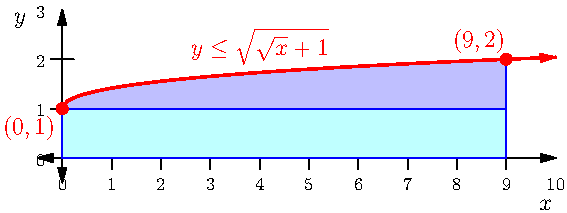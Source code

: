 size(10cm);
import graph;
xaxis("$x$", -0.5, 10, Ticks(Label(fontsize(9pt)), Step=1, begin=false, end=false), Arrows);
yaxis("$y$", -0.5, 3, Ticks(Label(fontsize(9pt)), Step=1, begin=false, end=false), Arrows);

real f(real x) {
  return (x**0.5+1)**0.5;
}
filldraw(graph(f,0,9)--(9,1)--(0,1)--cycle, paleblue, blue);
filldraw(box((0,0), (9,1)), palecyan, blue);
draw(graph(f, 0, 10), red+1.3);
draw(graph(f, 0, 10), red, EndArrow);
label("$y \le \sqrt{\sqrt{x}+1}$", (4, f(4)), dir(90), red);
dotfactor *= 2;
dot("$(9,2)$", (9,2), 1.2*dir(130), red);
dot("$(0,1)$", (0,1), 1.4*dir(225), red);
